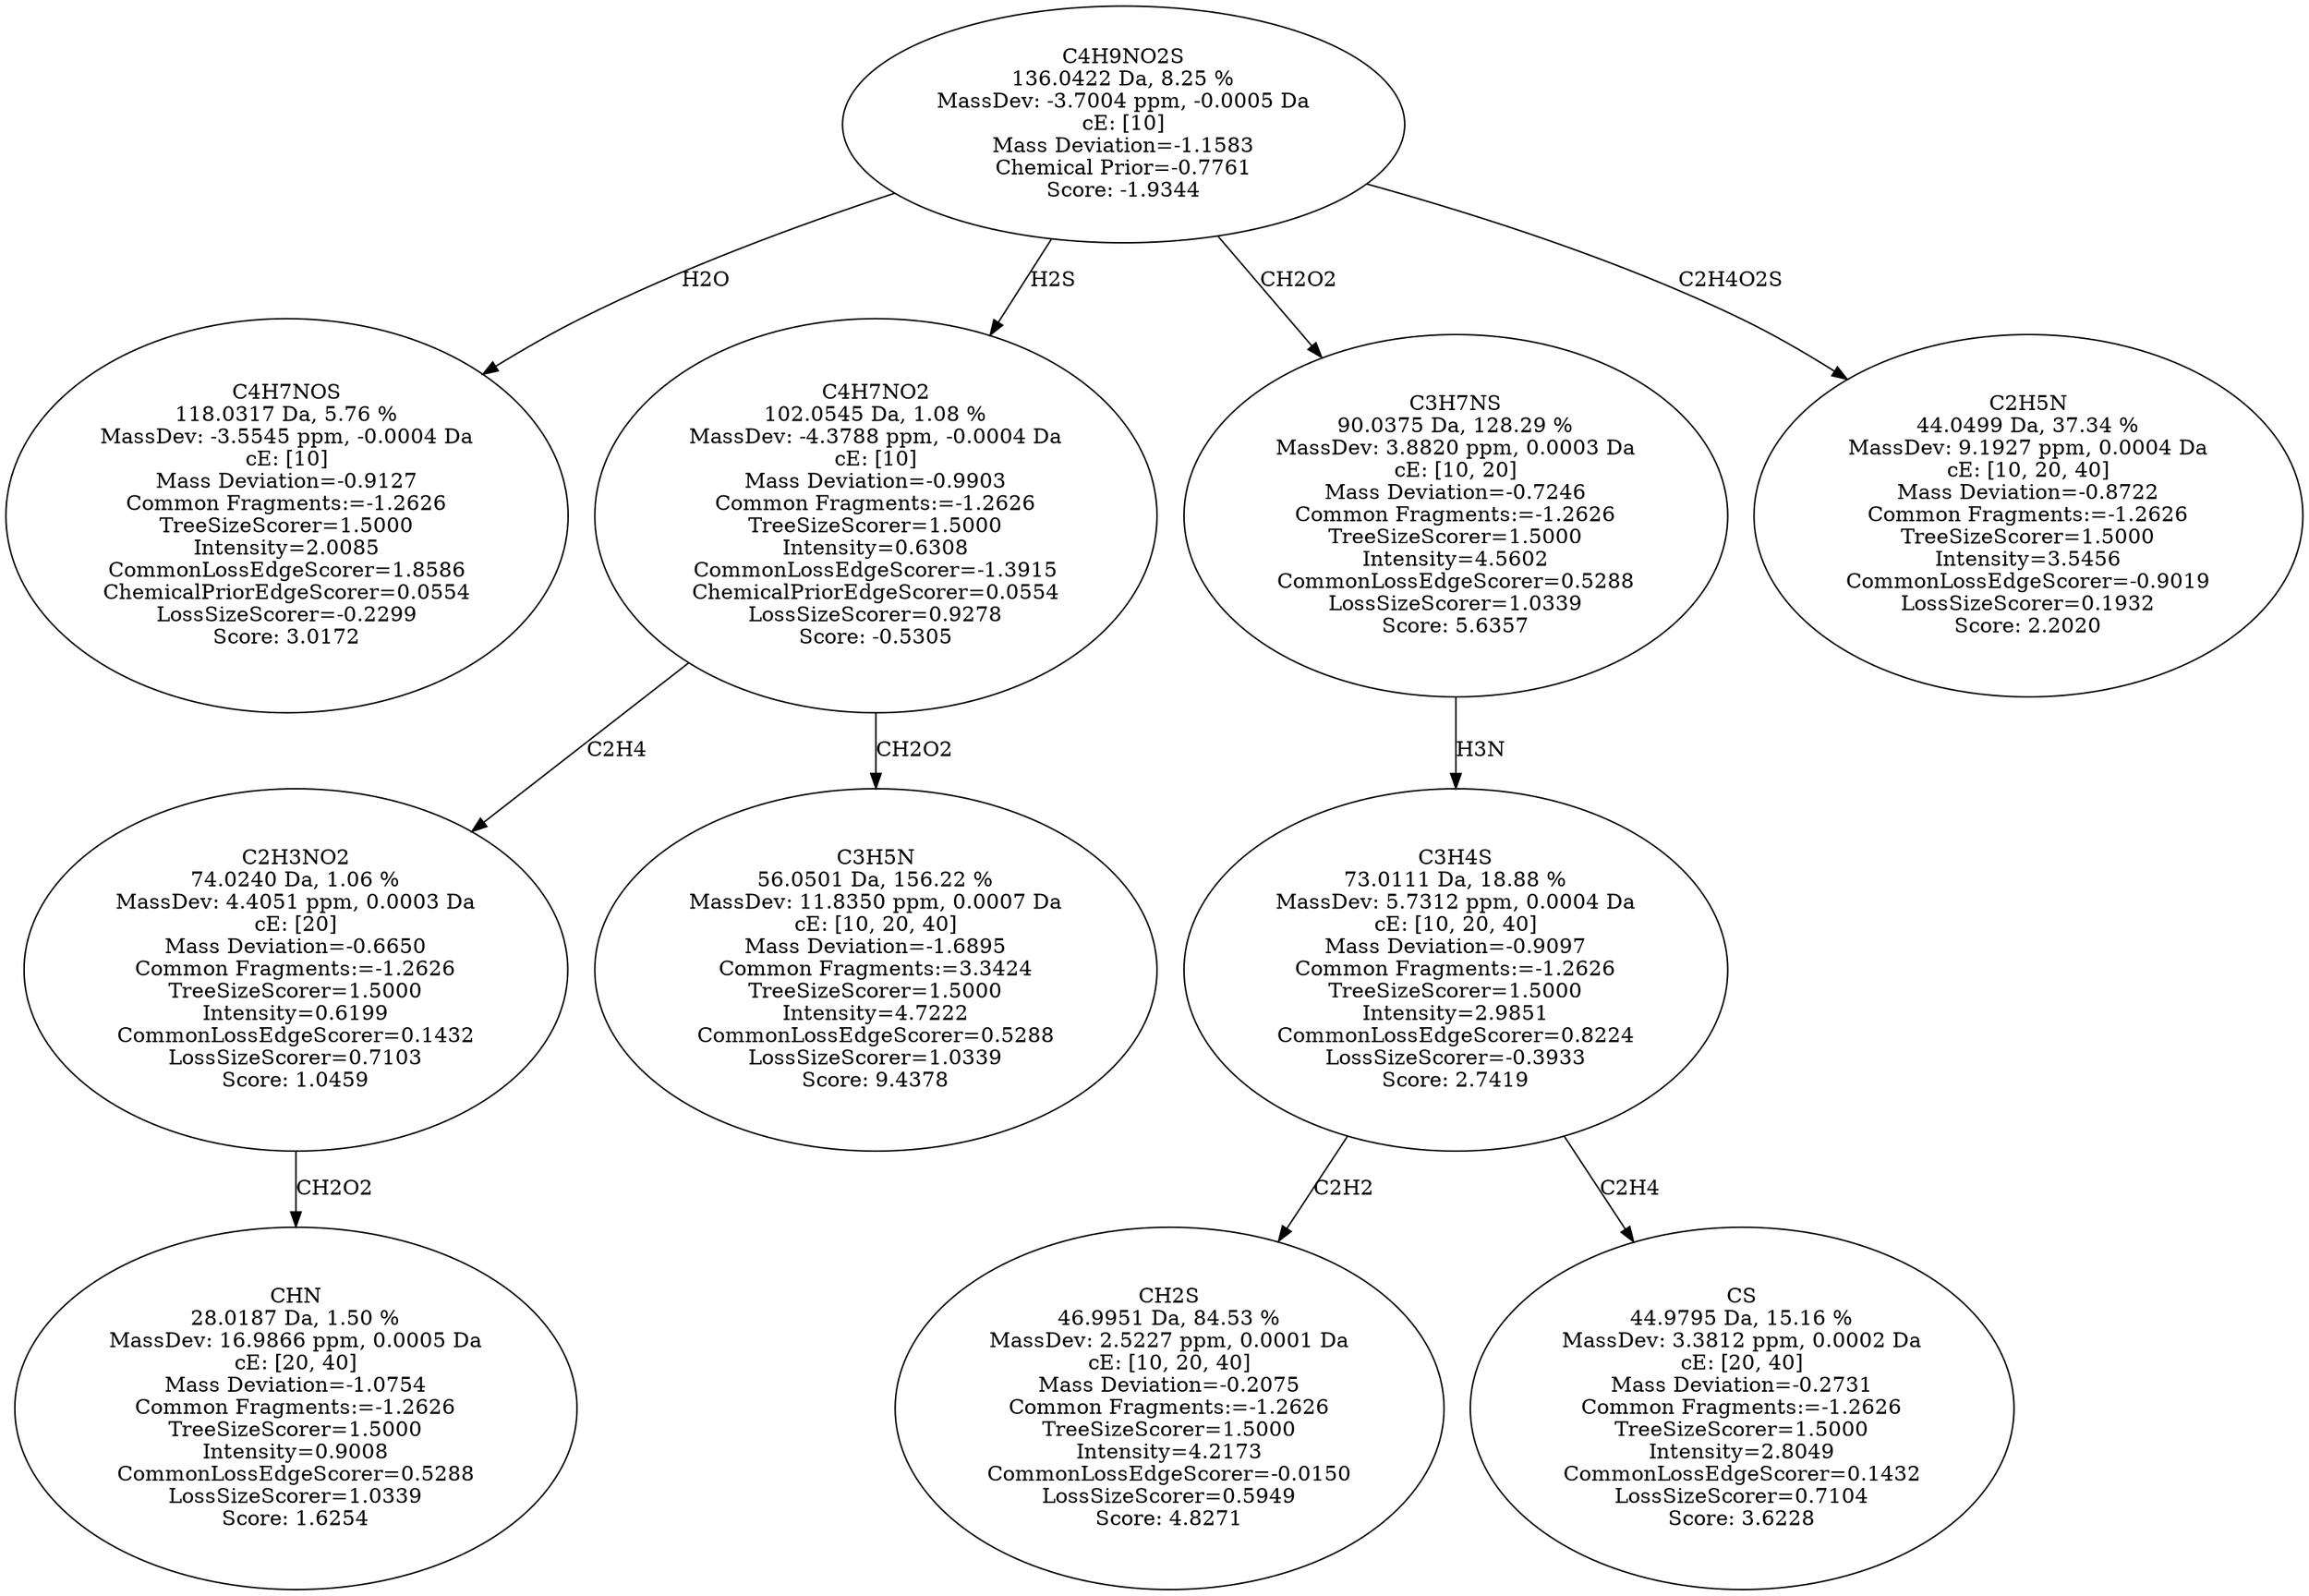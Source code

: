 strict digraph {
v1 [label="C4H7NOS\n118.0317 Da, 5.76 %\nMassDev: -3.5545 ppm, -0.0004 Da\ncE: [10]\nMass Deviation=-0.9127\nCommon Fragments:=-1.2626\nTreeSizeScorer=1.5000\nIntensity=2.0085\nCommonLossEdgeScorer=1.8586\nChemicalPriorEdgeScorer=0.0554\nLossSizeScorer=-0.2299\nScore: 3.0172"];
v2 [label="CHN\n28.0187 Da, 1.50 %\nMassDev: 16.9866 ppm, 0.0005 Da\ncE: [20, 40]\nMass Deviation=-1.0754\nCommon Fragments:=-1.2626\nTreeSizeScorer=1.5000\nIntensity=0.9008\nCommonLossEdgeScorer=0.5288\nLossSizeScorer=1.0339\nScore: 1.6254"];
v3 [label="C2H3NO2\n74.0240 Da, 1.06 %\nMassDev: 4.4051 ppm, 0.0003 Da\ncE: [20]\nMass Deviation=-0.6650\nCommon Fragments:=-1.2626\nTreeSizeScorer=1.5000\nIntensity=0.6199\nCommonLossEdgeScorer=0.1432\nLossSizeScorer=0.7103\nScore: 1.0459"];
v4 [label="C3H5N\n56.0501 Da, 156.22 %\nMassDev: 11.8350 ppm, 0.0007 Da\ncE: [10, 20, 40]\nMass Deviation=-1.6895\nCommon Fragments:=3.3424\nTreeSizeScorer=1.5000\nIntensity=4.7222\nCommonLossEdgeScorer=0.5288\nLossSizeScorer=1.0339\nScore: 9.4378"];
v5 [label="C4H7NO2\n102.0545 Da, 1.08 %\nMassDev: -4.3788 ppm, -0.0004 Da\ncE: [10]\nMass Deviation=-0.9903\nCommon Fragments:=-1.2626\nTreeSizeScorer=1.5000\nIntensity=0.6308\nCommonLossEdgeScorer=-1.3915\nChemicalPriorEdgeScorer=0.0554\nLossSizeScorer=0.9278\nScore: -0.5305"];
v6 [label="CH2S\n46.9951 Da, 84.53 %\nMassDev: 2.5227 ppm, 0.0001 Da\ncE: [10, 20, 40]\nMass Deviation=-0.2075\nCommon Fragments:=-1.2626\nTreeSizeScorer=1.5000\nIntensity=4.2173\nCommonLossEdgeScorer=-0.0150\nLossSizeScorer=0.5949\nScore: 4.8271"];
v7 [label="CS\n44.9795 Da, 15.16 %\nMassDev: 3.3812 ppm, 0.0002 Da\ncE: [20, 40]\nMass Deviation=-0.2731\nCommon Fragments:=-1.2626\nTreeSizeScorer=1.5000\nIntensity=2.8049\nCommonLossEdgeScorer=0.1432\nLossSizeScorer=0.7104\nScore: 3.6228"];
v8 [label="C3H4S\n73.0111 Da, 18.88 %\nMassDev: 5.7312 ppm, 0.0004 Da\ncE: [10, 20, 40]\nMass Deviation=-0.9097\nCommon Fragments:=-1.2626\nTreeSizeScorer=1.5000\nIntensity=2.9851\nCommonLossEdgeScorer=0.8224\nLossSizeScorer=-0.3933\nScore: 2.7419"];
v9 [label="C3H7NS\n90.0375 Da, 128.29 %\nMassDev: 3.8820 ppm, 0.0003 Da\ncE: [10, 20]\nMass Deviation=-0.7246\nCommon Fragments:=-1.2626\nTreeSizeScorer=1.5000\nIntensity=4.5602\nCommonLossEdgeScorer=0.5288\nLossSizeScorer=1.0339\nScore: 5.6357"];
v10 [label="C2H5N\n44.0499 Da, 37.34 %\nMassDev: 9.1927 ppm, 0.0004 Da\ncE: [10, 20, 40]\nMass Deviation=-0.8722\nCommon Fragments:=-1.2626\nTreeSizeScorer=1.5000\nIntensity=3.5456\nCommonLossEdgeScorer=-0.9019\nLossSizeScorer=0.1932\nScore: 2.2020"];
v11 [label="C4H9NO2S\n136.0422 Da, 8.25 %\nMassDev: -3.7004 ppm, -0.0005 Da\ncE: [10]\nMass Deviation=-1.1583\nChemical Prior=-0.7761\nScore: -1.9344"];
v11 -> v1 [label="H2O"];
v3 -> v2 [label="CH2O2"];
v5 -> v3 [label="C2H4"];
v5 -> v4 [label="CH2O2"];
v11 -> v5 [label="H2S"];
v8 -> v6 [label="C2H2"];
v8 -> v7 [label="C2H4"];
v9 -> v8 [label="H3N"];
v11 -> v9 [label="CH2O2"];
v11 -> v10 [label="C2H4O2S"];
}